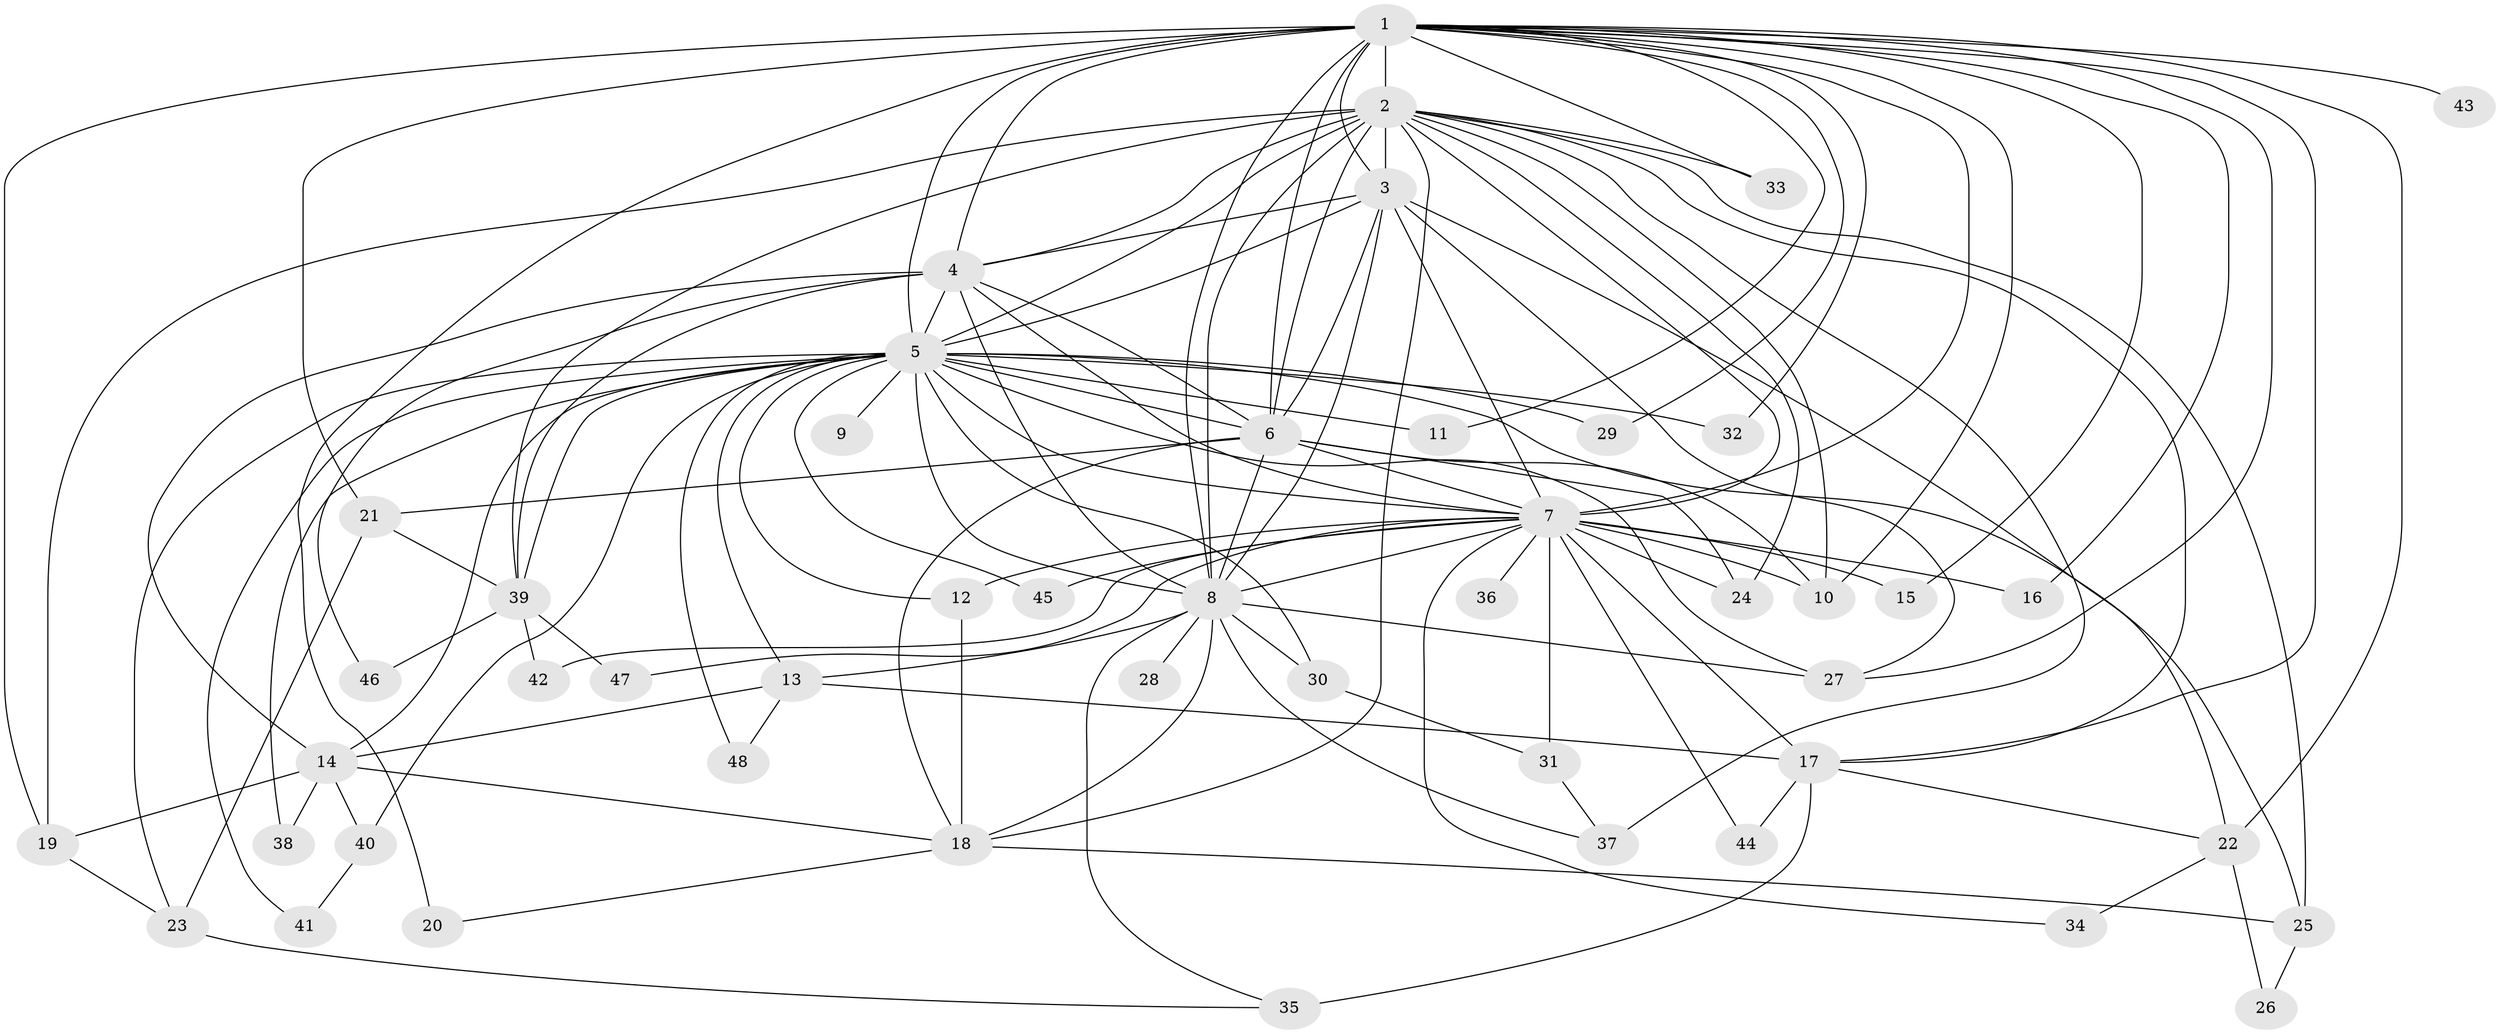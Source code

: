 // original degree distribution, {16: 0.010416666666666666, 22: 0.010416666666666666, 15: 0.010416666666666666, 13: 0.010416666666666666, 30: 0.010416666666666666, 27: 0.010416666666666666, 20: 0.010416666666666666, 14: 0.010416666666666666, 24: 0.010416666666666666, 21: 0.010416666666666666, 2: 0.5625, 5: 0.020833333333333332, 4: 0.07291666666666667, 3: 0.1875, 6: 0.03125, 7: 0.020833333333333332}
// Generated by graph-tools (version 1.1) at 2025/34/03/09/25 02:34:48]
// undirected, 48 vertices, 123 edges
graph export_dot {
graph [start="1"]
  node [color=gray90,style=filled];
  1;
  2;
  3;
  4;
  5;
  6;
  7;
  8;
  9;
  10;
  11;
  12;
  13;
  14;
  15;
  16;
  17;
  18;
  19;
  20;
  21;
  22;
  23;
  24;
  25;
  26;
  27;
  28;
  29;
  30;
  31;
  32;
  33;
  34;
  35;
  36;
  37;
  38;
  39;
  40;
  41;
  42;
  43;
  44;
  45;
  46;
  47;
  48;
  1 -- 2 [weight=4.0];
  1 -- 3 [weight=2.0];
  1 -- 4 [weight=2.0];
  1 -- 5 [weight=2.0];
  1 -- 6 [weight=3.0];
  1 -- 7 [weight=2.0];
  1 -- 8 [weight=2.0];
  1 -- 10 [weight=1.0];
  1 -- 11 [weight=3.0];
  1 -- 15 [weight=1.0];
  1 -- 16 [weight=1.0];
  1 -- 17 [weight=1.0];
  1 -- 19 [weight=1.0];
  1 -- 20 [weight=3.0];
  1 -- 21 [weight=3.0];
  1 -- 22 [weight=1.0];
  1 -- 27 [weight=1.0];
  1 -- 29 [weight=1.0];
  1 -- 32 [weight=1.0];
  1 -- 33 [weight=2.0];
  1 -- 43 [weight=1.0];
  2 -- 3 [weight=3.0];
  2 -- 4 [weight=2.0];
  2 -- 5 [weight=2.0];
  2 -- 6 [weight=2.0];
  2 -- 7 [weight=3.0];
  2 -- 8 [weight=2.0];
  2 -- 10 [weight=2.0];
  2 -- 17 [weight=1.0];
  2 -- 18 [weight=1.0];
  2 -- 19 [weight=3.0];
  2 -- 24 [weight=1.0];
  2 -- 25 [weight=1.0];
  2 -- 33 [weight=1.0];
  2 -- 37 [weight=2.0];
  2 -- 39 [weight=1.0];
  3 -- 4 [weight=2.0];
  3 -- 5 [weight=2.0];
  3 -- 6 [weight=1.0];
  3 -- 7 [weight=1.0];
  3 -- 8 [weight=2.0];
  3 -- 22 [weight=1.0];
  3 -- 27 [weight=1.0];
  4 -- 5 [weight=1.0];
  4 -- 6 [weight=1.0];
  4 -- 7 [weight=1.0];
  4 -- 8 [weight=1.0];
  4 -- 14 [weight=1.0];
  4 -- 39 [weight=2.0];
  4 -- 46 [weight=1.0];
  5 -- 6 [weight=2.0];
  5 -- 7 [weight=1.0];
  5 -- 8 [weight=1.0];
  5 -- 9 [weight=1.0];
  5 -- 11 [weight=1.0];
  5 -- 12 [weight=1.0];
  5 -- 13 [weight=1.0];
  5 -- 14 [weight=1.0];
  5 -- 23 [weight=1.0];
  5 -- 25 [weight=1.0];
  5 -- 27 [weight=1.0];
  5 -- 29 [weight=1.0];
  5 -- 30 [weight=1.0];
  5 -- 32 [weight=1.0];
  5 -- 38 [weight=1.0];
  5 -- 39 [weight=1.0];
  5 -- 40 [weight=1.0];
  5 -- 41 [weight=1.0];
  5 -- 45 [weight=1.0];
  5 -- 48 [weight=1.0];
  6 -- 7 [weight=1.0];
  6 -- 8 [weight=2.0];
  6 -- 10 [weight=1.0];
  6 -- 18 [weight=1.0];
  6 -- 21 [weight=6.0];
  6 -- 24 [weight=1.0];
  7 -- 8 [weight=1.0];
  7 -- 10 [weight=1.0];
  7 -- 12 [weight=1.0];
  7 -- 15 [weight=1.0];
  7 -- 16 [weight=1.0];
  7 -- 17 [weight=1.0];
  7 -- 24 [weight=1.0];
  7 -- 31 [weight=1.0];
  7 -- 34 [weight=1.0];
  7 -- 36 [weight=1.0];
  7 -- 42 [weight=1.0];
  7 -- 44 [weight=1.0];
  7 -- 45 [weight=1.0];
  7 -- 47 [weight=1.0];
  8 -- 13 [weight=2.0];
  8 -- 18 [weight=1.0];
  8 -- 27 [weight=1.0];
  8 -- 28 [weight=1.0];
  8 -- 30 [weight=2.0];
  8 -- 35 [weight=2.0];
  8 -- 37 [weight=1.0];
  12 -- 18 [weight=1.0];
  13 -- 14 [weight=1.0];
  13 -- 17 [weight=1.0];
  13 -- 48 [weight=1.0];
  14 -- 18 [weight=1.0];
  14 -- 19 [weight=1.0];
  14 -- 38 [weight=1.0];
  14 -- 40 [weight=1.0];
  17 -- 22 [weight=1.0];
  17 -- 35 [weight=3.0];
  17 -- 44 [weight=1.0];
  18 -- 20 [weight=1.0];
  18 -- 25 [weight=1.0];
  19 -- 23 [weight=1.0];
  21 -- 23 [weight=1.0];
  21 -- 39 [weight=1.0];
  22 -- 26 [weight=1.0];
  22 -- 34 [weight=1.0];
  23 -- 35 [weight=1.0];
  25 -- 26 [weight=1.0];
  30 -- 31 [weight=1.0];
  31 -- 37 [weight=1.0];
  39 -- 42 [weight=1.0];
  39 -- 46 [weight=1.0];
  39 -- 47 [weight=1.0];
  40 -- 41 [weight=1.0];
}

